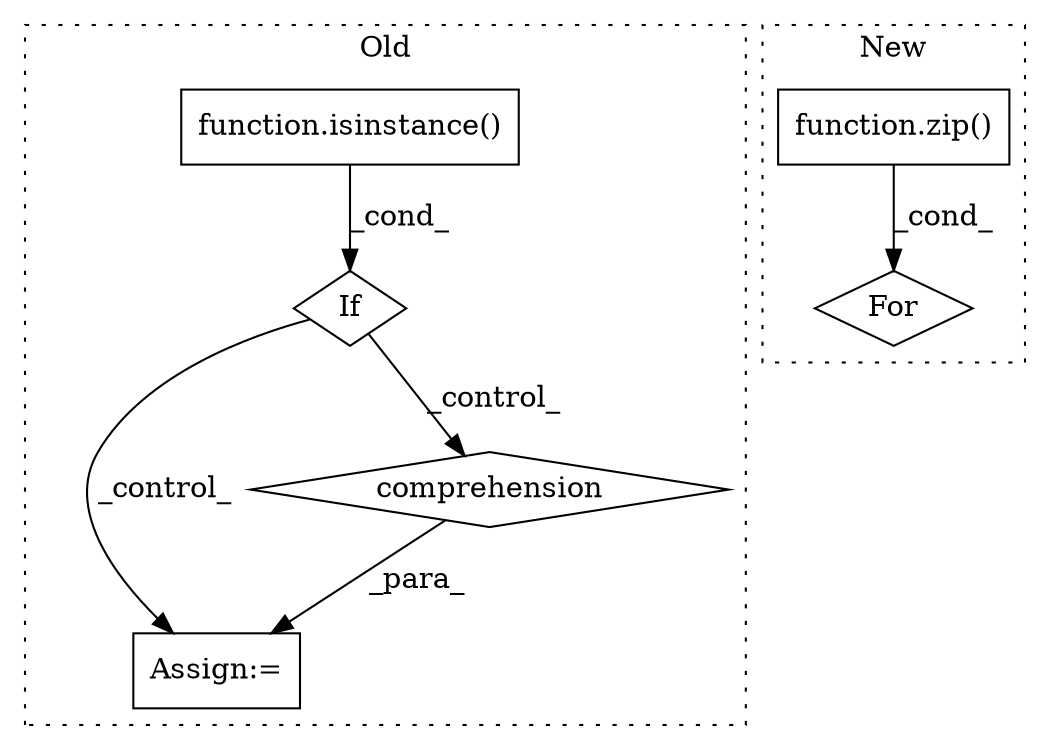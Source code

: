 digraph G {
subgraph cluster0 {
1 [label="function.isinstance()" a="75" s="4807,4829" l="11,1" shape="box"];
3 [label="If" a="96" s="4804" l="3" shape="diamond"];
5 [label="Assign:=" a="68" s="4864" l="3" shape="box"];
6 [label="comprehension" a="45" s="4887" l="3" shape="diamond"];
label = "Old";
style="dotted";
}
subgraph cluster1 {
2 [label="function.zip()" a="75" s="4808,4835" l="4,1" shape="box"];
4 [label="For" a="107" s="4785,4836" l="4,22" shape="diamond"];
label = "New";
style="dotted";
}
1 -> 3 [label="_cond_"];
2 -> 4 [label="_cond_"];
3 -> 6 [label="_control_"];
3 -> 5 [label="_control_"];
6 -> 5 [label="_para_"];
}